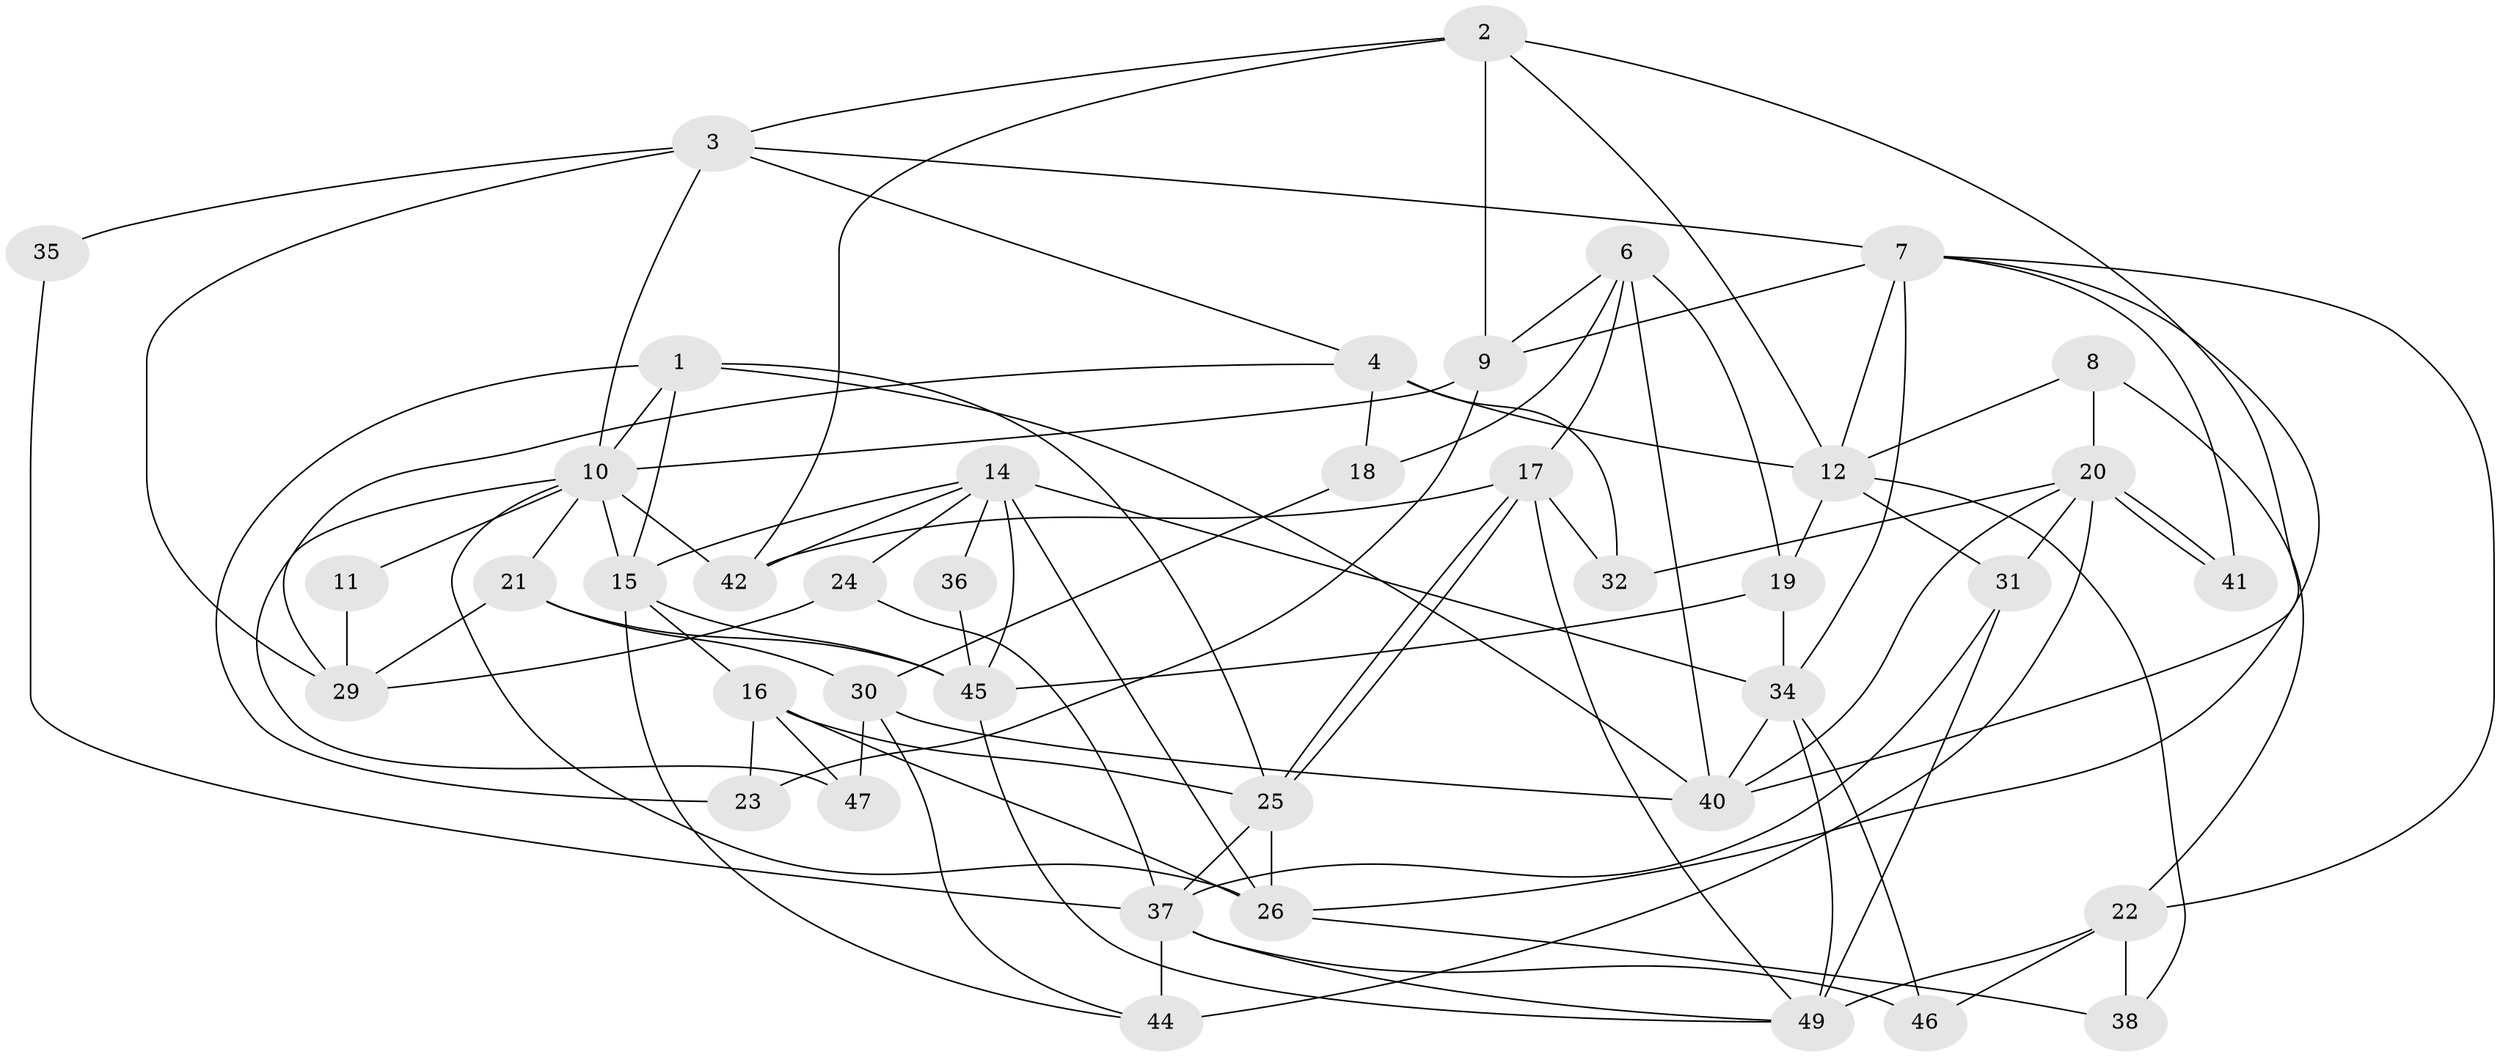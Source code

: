 // Generated by graph-tools (version 1.1) at 2025/52/02/27/25 19:52:05]
// undirected, 41 vertices, 98 edges
graph export_dot {
graph [start="1"]
  node [color=gray90,style=filled];
  1 [super="+55"];
  2 [super="+52"];
  3 [super="+5"];
  4 [super="+56"];
  6 [super="+13"];
  7 [super="+63"];
  8;
  9 [super="+57"];
  10 [super="+59"];
  11;
  12 [super="+67"];
  14 [super="+58"];
  15 [super="+28"];
  16 [super="+43"];
  17;
  18;
  19;
  20 [super="+60"];
  21;
  22 [super="+33"];
  23;
  24;
  25 [super="+27"];
  26 [super="+39"];
  29 [super="+64"];
  30 [super="+61"];
  31 [super="+54"];
  32;
  34 [super="+50"];
  35;
  36;
  37 [super="+51"];
  38 [super="+66"];
  40;
  41;
  42 [super="+48"];
  44 [super="+53"];
  45 [super="+65"];
  46;
  47;
  49 [super="+62"];
  1 -- 23;
  1 -- 40;
  1 -- 15;
  1 -- 10;
  1 -- 25;
  2 -- 3;
  2 -- 40;
  2 -- 42;
  2 -- 12;
  2 -- 9;
  3 -- 7;
  3 -- 10;
  3 -- 35;
  3 -- 4;
  3 -- 29;
  4 -- 32 [weight=2];
  4 -- 12 [weight=2];
  4 -- 18;
  4 -- 29;
  6 -- 40;
  6 -- 17;
  6 -- 9;
  6 -- 18;
  6 -- 19;
  7 -- 26;
  7 -- 41;
  7 -- 22;
  7 -- 9 [weight=2];
  7 -- 12;
  7 -- 34;
  8 -- 20;
  8 -- 22;
  8 -- 12;
  9 -- 23;
  9 -- 10;
  10 -- 21;
  10 -- 47;
  10 -- 11;
  10 -- 42;
  10 -- 15;
  10 -- 26;
  11 -- 29;
  12 -- 19;
  12 -- 31 [weight=2];
  12 -- 38;
  14 -- 45 [weight=2];
  14 -- 26;
  14 -- 36;
  14 -- 24;
  14 -- 42;
  14 -- 34;
  14 -- 15;
  15 -- 16;
  15 -- 45;
  15 -- 44;
  16 -- 26;
  16 -- 25;
  16 -- 47;
  16 -- 23;
  17 -- 25;
  17 -- 25;
  17 -- 32;
  17 -- 42;
  17 -- 49;
  18 -- 30;
  19 -- 45;
  19 -- 34;
  20 -- 41;
  20 -- 41;
  20 -- 32;
  20 -- 44 [weight=2];
  20 -- 40;
  20 -- 31;
  21 -- 45;
  21 -- 29;
  21 -- 30;
  22 -- 46;
  22 -- 49;
  22 -- 38;
  24 -- 29;
  24 -- 37 [weight=2];
  25 -- 26;
  25 -- 37;
  26 -- 38;
  30 -- 40;
  30 -- 47 [weight=2];
  30 -- 44;
  31 -- 49;
  31 -- 37;
  34 -- 40;
  34 -- 49;
  34 -- 46;
  35 -- 37;
  36 -- 45;
  37 -- 44 [weight=2];
  37 -- 46;
  37 -- 49;
  45 -- 49;
}
